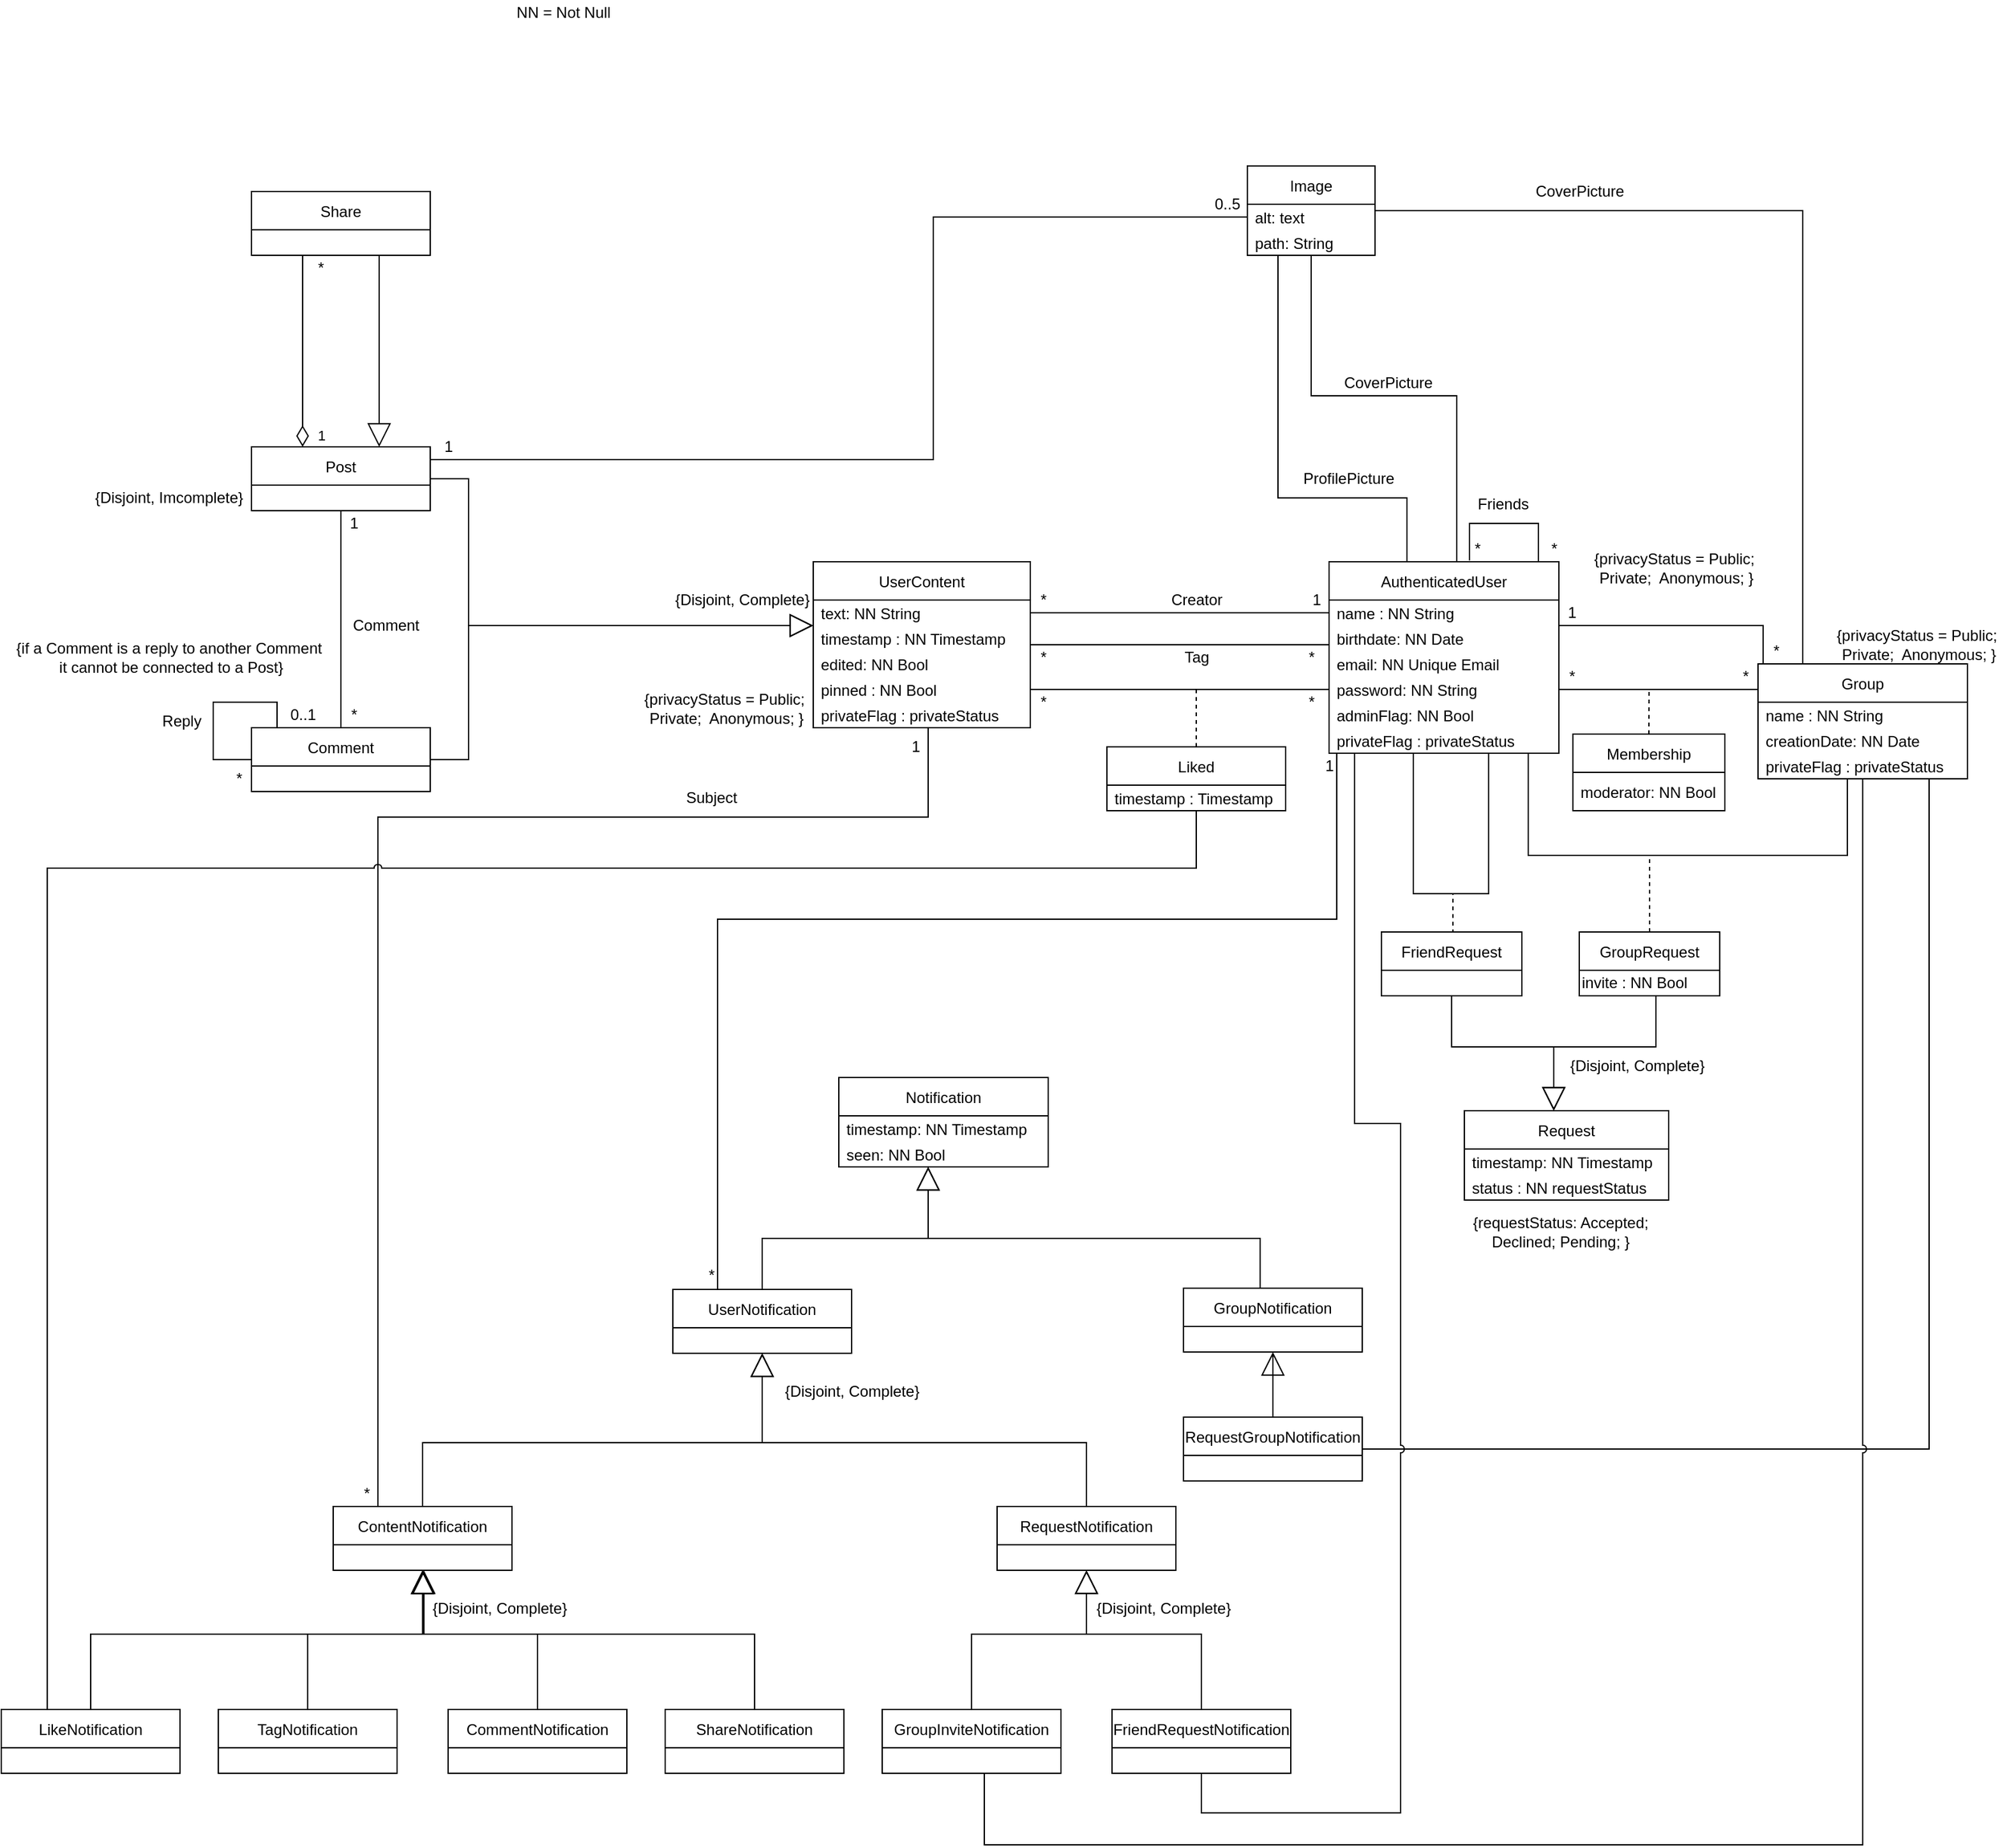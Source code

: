 <mxfile version="15.4.0" type="device"><diagram id="52DemTesivEuRKulRqsX" name="Page-1"><mxGraphModel dx="1024" dy="632" grid="1" gridSize="10" guides="1" tooltips="1" connect="1" arrows="1" fold="1" page="1" pageScale="1" pageWidth="827" pageHeight="1169" math="0" shadow="0"><root><mxCell id="0"/><mxCell id="1" parent="0"/><mxCell id="RK2hbBAm6j519yGpeDS9-1" style="edgeStyle=orthogonalEdgeStyle;rounded=0;orthogonalLoop=1;jettySize=auto;html=1;exitX=0.529;exitY=0;exitDx=0;exitDy=0;fontSize=12;endArrow=none;endFill=0;exitPerimeter=0;" parent="1" source="RK2hbBAm6j519yGpeDS9-3" target="RK2hbBAm6j519yGpeDS9-24" edge="1"><mxGeometry relative="1" as="geometry"><Array as="points"><mxPoint x="1220" y="330"/><mxPoint x="1106" y="330"/></Array><mxPoint x="1236" y="330" as="targetPoint"/></mxGeometry></mxCell><mxCell id="RK2hbBAm6j519yGpeDS9-2" style="edgeStyle=orthogonalEdgeStyle;rounded=0;orthogonalLoop=1;jettySize=auto;html=1;exitX=0.25;exitY=0;exitDx=0;exitDy=0;fontSize=12;endArrow=none;endFill=0;" parent="1" source="RK2hbBAm6j519yGpeDS9-3" target="RK2hbBAm6j519yGpeDS9-24" edge="1"><mxGeometry relative="1" as="geometry"><mxPoint x="1106" y="330" as="targetPoint"/><Array as="points"><mxPoint x="1181" y="410"/><mxPoint x="1080" y="410"/></Array></mxGeometry></mxCell><mxCell id="RK2hbBAm6j519yGpeDS9-3" value="AuthenticatedUser" style="swimlane;fontStyle=0;childLayout=stackLayout;horizontal=1;startSize=30;horizontalStack=0;resizeParent=1;resizeParentMax=0;resizeLast=0;collapsible=1;marginBottom=0;" parent="1" vertex="1"><mxGeometry x="1120" y="460" width="180" height="150" as="geometry"/></mxCell><mxCell id="RK2hbBAm6j519yGpeDS9-5" value="name : NN String " style="text;strokeColor=none;fillColor=none;align=left;verticalAlign=middle;spacingLeft=4;spacingRight=4;overflow=hidden;points=[[0,0.5],[1,0.5]];portConstraint=eastwest;rotatable=0;spacing=2;spacingTop=0;" parent="RK2hbBAm6j519yGpeDS9-3" vertex="1"><mxGeometry y="30" width="180" height="20" as="geometry"/></mxCell><mxCell id="RK2hbBAm6j519yGpeDS9-6" value="birthdate: NN Date" style="text;strokeColor=none;fillColor=none;align=left;verticalAlign=middle;spacingLeft=4;spacingRight=4;overflow=hidden;points=[[0,0.5],[1,0.5]];portConstraint=eastwest;rotatable=0;" parent="RK2hbBAm6j519yGpeDS9-3" vertex="1"><mxGeometry y="50" width="180" height="20" as="geometry"/></mxCell><mxCell id="RK2hbBAm6j519yGpeDS9-7" value="email: NN Unique Email" style="text;strokeColor=none;fillColor=none;align=left;verticalAlign=middle;spacingLeft=4;spacingRight=4;overflow=hidden;points=[[0,0.5],[1,0.5]];portConstraint=eastwest;rotatable=0;" parent="RK2hbBAm6j519yGpeDS9-3" vertex="1"><mxGeometry y="70" width="180" height="20" as="geometry"/></mxCell><mxCell id="RK2hbBAm6j519yGpeDS9-8" value="password: NN String" style="text;strokeColor=none;fillColor=none;align=left;verticalAlign=middle;spacingLeft=4;spacingRight=4;overflow=hidden;points=[[0,0.5],[1,0.5]];portConstraint=eastwest;rotatable=0;" parent="RK2hbBAm6j519yGpeDS9-3" vertex="1"><mxGeometry y="90" width="180" height="20" as="geometry"/></mxCell><mxCell id="RK2hbBAm6j519yGpeDS9-10" style="edgeStyle=orthogonalEdgeStyle;rounded=0;orthogonalLoop=1;jettySize=auto;html=1;fontSize=12;endArrow=none;endFill=0;" parent="RK2hbBAm6j519yGpeDS9-3" source="RK2hbBAm6j519yGpeDS9-3" edge="1"><mxGeometry relative="1" as="geometry"><mxPoint x="110" y="-1" as="targetPoint"/><mxPoint x="140" y="60" as="sourcePoint"/><Array as="points"><mxPoint x="164" y="-30"/><mxPoint x="110" y="-30"/></Array></mxGeometry></mxCell><mxCell id="RK2hbBAm6j519yGpeDS9-9" value="adminFlag: NN Bool" style="text;strokeColor=none;fillColor=none;align=left;verticalAlign=middle;spacingLeft=4;spacingRight=4;overflow=hidden;points=[[0,0.5],[1,0.5]];portConstraint=eastwest;rotatable=0;" parent="RK2hbBAm6j519yGpeDS9-3" vertex="1"><mxGeometry y="110" width="180" height="20" as="geometry"/></mxCell><mxCell id="mXfgqJa0hixgkpb0nWz9-125" value="privateFlag : privateStatus" style="text;strokeColor=none;fillColor=none;align=left;verticalAlign=middle;spacingLeft=4;spacingRight=4;overflow=hidden;points=[[0,0.5],[1,0.5]];portConstraint=eastwest;rotatable=0;spacing=2;spacingTop=0;" parent="RK2hbBAm6j519yGpeDS9-3" vertex="1"><mxGeometry y="130" width="180" height="20" as="geometry"/></mxCell><mxCell id="RK2hbBAm6j519yGpeDS9-12" style="edgeStyle=orthogonalEdgeStyle;rounded=0;orthogonalLoop=1;jettySize=auto;html=1;exitX=0;exitY=0.25;exitDx=0;exitDy=0;fontSize=12;endArrow=none;endFill=0;" parent="1" source="RK2hbBAm6j519yGpeDS9-14" target="RK2hbBAm6j519yGpeDS9-3" edge="1"><mxGeometry relative="1" as="geometry"><Array as="points"><mxPoint x="1456" y="560"/></Array></mxGeometry></mxCell><mxCell id="RK2hbBAm6j519yGpeDS9-13" style="edgeStyle=orthogonalEdgeStyle;rounded=0;orthogonalLoop=1;jettySize=auto;html=1;exitX=0.25;exitY=0;exitDx=0;exitDy=0;fontSize=12;endArrow=none;endFill=0;" parent="1" source="RK2hbBAm6j519yGpeDS9-14" target="RK2hbBAm6j519yGpeDS9-24" edge="1"><mxGeometry relative="1" as="geometry"><Array as="points"><mxPoint x="1491" y="185"/></Array><mxPoint x="1266" y="330" as="targetPoint"/></mxGeometry></mxCell><mxCell id="RK2hbBAm6j519yGpeDS9-14" value="Group" style="swimlane;fontStyle=0;childLayout=stackLayout;horizontal=1;startSize=30;horizontalStack=0;resizeParent=1;resizeParentMax=0;resizeLast=0;collapsible=1;marginBottom=0;" parent="1" vertex="1"><mxGeometry x="1456" y="540" width="164" height="90" as="geometry"/></mxCell><mxCell id="RK2hbBAm6j519yGpeDS9-16" value="name : NN String" style="text;strokeColor=none;fillColor=none;align=left;verticalAlign=middle;spacingLeft=4;spacingRight=4;overflow=hidden;points=[[0,0.5],[1,0.5]];portConstraint=eastwest;rotatable=0;spacing=2;spacingTop=0;" parent="RK2hbBAm6j519yGpeDS9-14" vertex="1"><mxGeometry y="30" width="164" height="20" as="geometry"/></mxCell><mxCell id="RK2hbBAm6j519yGpeDS9-17" value="creationDate: NN Date" style="text;strokeColor=none;fillColor=none;align=left;verticalAlign=middle;spacingLeft=4;spacingRight=4;overflow=hidden;points=[[0,0.5],[1,0.5]];portConstraint=eastwest;rotatable=0;spacing=2;spacingTop=0;" parent="RK2hbBAm6j519yGpeDS9-14" vertex="1"><mxGeometry y="50" width="164" height="20" as="geometry"/></mxCell><mxCell id="RK2hbBAm6j519yGpeDS9-18" value="privateFlag : privateStatus" style="text;strokeColor=none;fillColor=none;align=left;verticalAlign=middle;spacingLeft=4;spacingRight=4;overflow=hidden;points=[[0,0.5],[1,0.5]];portConstraint=eastwest;rotatable=0;spacing=2;spacingTop=0;" parent="RK2hbBAm6j519yGpeDS9-14" vertex="1"><mxGeometry y="70" width="164" height="20" as="geometry"/></mxCell><mxCell id="RK2hbBAm6j519yGpeDS9-19" value="*" style="text;html=1;align=center;verticalAlign=middle;resizable=0;points=[];autosize=1;strokeColor=none;fillColor=none;fontSize=12;" parent="1" vertex="1"><mxGeometry x="1286" y="440" width="20" height="20" as="geometry"/></mxCell><mxCell id="RK2hbBAm6j519yGpeDS9-20" value="*" style="text;html=1;align=center;verticalAlign=middle;resizable=0;points=[];autosize=1;strokeColor=none;fillColor=none;fontSize=12;" parent="1" vertex="1"><mxGeometry x="1226" y="440.04" width="20" height="20" as="geometry"/></mxCell><mxCell id="RK2hbBAm6j519yGpeDS9-21" value="Friends" style="text;html=1;align=center;verticalAlign=middle;resizable=0;points=[];autosize=1;strokeColor=none;fillColor=none;fontSize=12;" parent="1" vertex="1"><mxGeometry x="1226" y="405.04" width="60" height="20" as="geometry"/></mxCell><mxCell id="RK2hbBAm6j519yGpeDS9-22" value="*" style="text;html=1;align=center;verticalAlign=middle;resizable=0;points=[];autosize=1;strokeColor=none;fillColor=none;fontSize=12;" parent="1" vertex="1"><mxGeometry x="1436" y="540" width="20" height="20" as="geometry"/></mxCell><mxCell id="RK2hbBAm6j519yGpeDS9-23" value="*" style="text;html=1;align=center;verticalAlign=middle;resizable=0;points=[];autosize=1;strokeColor=none;fillColor=none;fontSize=12;" parent="1" vertex="1"><mxGeometry x="1300" y="540" width="20" height="20" as="geometry"/></mxCell><mxCell id="RK2hbBAm6j519yGpeDS9-24" value="Image" style="swimlane;fontStyle=0;childLayout=stackLayout;horizontal=1;startSize=30;horizontalStack=0;resizeParent=1;resizeParentMax=0;resizeLast=0;collapsible=1;marginBottom=0;fontSize=12;verticalAlign=middle;" parent="1" vertex="1"><mxGeometry x="1056" y="150" width="100" height="70" as="geometry"/></mxCell><mxCell id="gK59rdjYwt0PdN9q1AdV-7" value="alt: text" style="text;strokeColor=none;fillColor=none;align=left;verticalAlign=middle;spacingLeft=4;spacingRight=4;overflow=hidden;points=[[0,0.5],[1,0.5]];portConstraint=eastwest;rotatable=0;spacing=2;spacingTop=0;fontStyle=0" parent="RK2hbBAm6j519yGpeDS9-24" vertex="1"><mxGeometry y="30" width="100" height="20" as="geometry"/></mxCell><mxCell id="RK2hbBAm6j519yGpeDS9-26" value="path: String" style="text;strokeColor=none;fillColor=none;align=left;verticalAlign=middle;spacingLeft=4;spacingRight=4;overflow=hidden;points=[[0,0.5],[1,0.5]];portConstraint=eastwest;rotatable=0;spacing=2;spacingTop=0;fontStyle=0" parent="RK2hbBAm6j519yGpeDS9-24" vertex="1"><mxGeometry y="50" width="100" height="20" as="geometry"/></mxCell><mxCell id="RK2hbBAm6j519yGpeDS9-34" value="Post" style="swimlane;fontStyle=0;childLayout=stackLayout;horizontal=1;startSize=30;horizontalStack=0;resizeParent=1;resizeParentMax=0;resizeLast=0;collapsible=1;marginBottom=0;fontSize=12;verticalAlign=middle;" parent="1" vertex="1"><mxGeometry x="276" y="370.04" width="140" height="50" as="geometry"/></mxCell><mxCell id="RK2hbBAm6j519yGpeDS9-35" value="UserContent" style="swimlane;fontStyle=0;childLayout=stackLayout;horizontal=1;startSize=30;horizontalStack=0;resizeParent=1;resizeParentMax=0;resizeLast=0;collapsible=1;marginBottom=0;fontSize=12;verticalAlign=middle;resizable=0;direction=east;" parent="1" vertex="1"><mxGeometry x="716" y="460.04" width="170" height="130" as="geometry"/></mxCell><mxCell id="RK2hbBAm6j519yGpeDS9-37" value="text: NN String" style="text;strokeColor=none;fillColor=none;align=left;verticalAlign=middle;spacingLeft=4;spacingRight=4;overflow=hidden;points=[[0,0.5],[1,0.5]];portConstraint=eastwest;rotatable=0;spacing=2;spacingTop=0;" parent="RK2hbBAm6j519yGpeDS9-35" vertex="1"><mxGeometry y="30" width="170" height="20" as="geometry"/></mxCell><mxCell id="RK2hbBAm6j519yGpeDS9-38" value="timestamp : NN Timestamp" style="text;strokeColor=none;fillColor=none;align=left;verticalAlign=middle;spacingLeft=4;spacingRight=4;overflow=hidden;points=[[0,0.5],[1,0.5]];portConstraint=eastwest;rotatable=0;spacing=2;spacingTop=0;" parent="RK2hbBAm6j519yGpeDS9-35" vertex="1"><mxGeometry y="50" width="170" height="20" as="geometry"/></mxCell><mxCell id="RK2hbBAm6j519yGpeDS9-39" value="edited: NN Bool" style="text;strokeColor=none;fillColor=none;align=left;verticalAlign=middle;spacingLeft=4;spacingRight=4;overflow=hidden;points=[[0,0.5],[1,0.5]];portConstraint=eastwest;rotatable=0;spacing=2;spacingTop=0;" parent="RK2hbBAm6j519yGpeDS9-35" vertex="1"><mxGeometry y="70" width="170" height="20" as="geometry"/></mxCell><mxCell id="RK2hbBAm6j519yGpeDS9-40" value="pinned : NN Bool" style="text;strokeColor=none;fillColor=none;align=left;verticalAlign=middle;spacingLeft=4;spacingRight=4;overflow=hidden;points=[[0,0.5],[1,0.5]];portConstraint=eastwest;rotatable=0;spacing=2;spacingTop=0;" parent="RK2hbBAm6j519yGpeDS9-35" vertex="1"><mxGeometry y="90" width="170" height="20" as="geometry"/></mxCell><mxCell id="mXfgqJa0hixgkpb0nWz9-126" value="privateFlag : privateStatus" style="text;strokeColor=none;fillColor=none;align=left;verticalAlign=middle;spacingLeft=4;spacingRight=4;overflow=hidden;points=[[0,0.5],[1,0.5]];portConstraint=eastwest;rotatable=0;spacing=2;spacingTop=0;" parent="RK2hbBAm6j519yGpeDS9-35" vertex="1"><mxGeometry y="110" width="170" height="20" as="geometry"/></mxCell><mxCell id="RK2hbBAm6j519yGpeDS9-41" style="edgeStyle=orthogonalEdgeStyle;rounded=0;orthogonalLoop=1;jettySize=auto;html=1;exitX=0.5;exitY=0;exitDx=0;exitDy=0;fontSize=12;endArrow=none;endFill=0;" parent="1" source="RK2hbBAm6j519yGpeDS9-43" target="RK2hbBAm6j519yGpeDS9-34" edge="1"><mxGeometry relative="1" as="geometry"/></mxCell><mxCell id="RK2hbBAm6j519yGpeDS9-42" style="edgeStyle=orthogonalEdgeStyle;rounded=0;orthogonalLoop=1;jettySize=auto;html=1;exitX=0.25;exitY=0;exitDx=0;exitDy=0;fontSize=12;endArrow=none;endFill=0;entryX=0;entryY=0.5;entryDx=0;entryDy=0;" parent="1" source="RK2hbBAm6j519yGpeDS9-43" target="RK2hbBAm6j519yGpeDS9-43" edge="1"><mxGeometry relative="1" as="geometry"><mxPoint x="246" y="570.04" as="targetPoint"/><Array as="points"><mxPoint x="296" y="590.04"/><mxPoint x="296" y="570.04"/><mxPoint x="246" y="570.04"/><mxPoint x="246" y="615.04"/></Array></mxGeometry></mxCell><mxCell id="RK2hbBAm6j519yGpeDS9-43" value="Comment" style="swimlane;fontStyle=0;childLayout=stackLayout;horizontal=1;startSize=30;horizontalStack=0;resizeParent=1;resizeParentMax=0;resizeLast=0;collapsible=1;marginBottom=0;fontSize=12;verticalAlign=middle;" parent="1" vertex="1"><mxGeometry x="276" y="590.04" width="140" height="50" as="geometry"/></mxCell><mxCell id="RK2hbBAm6j519yGpeDS9-44" value="" style="endArrow=block;endSize=16;endFill=0;html=1;rounded=0;fontSize=12;edgeStyle=orthogonalEdgeStyle;" parent="1" source="RK2hbBAm6j519yGpeDS9-34" target="RK2hbBAm6j519yGpeDS9-35" edge="1"><mxGeometry width="160" relative="1" as="geometry"><mxPoint x="996" y="505.1" as="sourcePoint"/><mxPoint x="736" y="435.1" as="targetPoint"/><Array as="points"><mxPoint x="446" y="395"/><mxPoint x="446" y="510"/></Array></mxGeometry></mxCell><mxCell id="RK2hbBAm6j519yGpeDS9-45" value="{Disjoint, Complete}" style="text;html=1;align=center;verticalAlign=middle;resizable=0;points=[];autosize=1;strokeColor=none;fillColor=none;fontSize=12;" parent="1" vertex="1"><mxGeometry x="600" y="480" width="120" height="20" as="geometry"/></mxCell><mxCell id="RK2hbBAm6j519yGpeDS9-46" style="edgeStyle=orthogonalEdgeStyle;rounded=0;orthogonalLoop=1;jettySize=auto;html=1;fontSize=12;endArrow=none;endFill=0;" parent="1" source="RK2hbBAm6j519yGpeDS9-34" target="RK2hbBAm6j519yGpeDS9-24" edge="1"><mxGeometry relative="1" as="geometry"><Array as="points"><mxPoint x="810" y="380"/><mxPoint x="810" y="190"/></Array><mxPoint x="916" y="305" as="targetPoint"/></mxGeometry></mxCell><mxCell id="RK2hbBAm6j519yGpeDS9-47" value="1" style="text;html=1;align=center;verticalAlign=middle;resizable=0;points=[];autosize=1;strokeColor=none;fillColor=none;fontSize=12;" parent="1" vertex="1"><mxGeometry x="420" y="360" width="20" height="20" as="geometry"/></mxCell><mxCell id="RK2hbBAm6j519yGpeDS9-49" style="edgeStyle=orthogonalEdgeStyle;rounded=0;orthogonalLoop=1;jettySize=auto;html=1;entryX=0;entryY=0.5;entryDx=0;entryDy=0;fontSize=12;endArrow=none;endFill=0;" parent="1" source="RK2hbBAm6j519yGpeDS9-35" target="RK2hbBAm6j519yGpeDS9-5" edge="1"><mxGeometry relative="1" as="geometry"><Array as="points"><mxPoint x="950" y="500"/><mxPoint x="950" y="500"/></Array><mxPoint x="876" y="500" as="sourcePoint"/></mxGeometry></mxCell><mxCell id="RK2hbBAm6j519yGpeDS9-50" value="Creator" style="text;html=1;align=center;verticalAlign=middle;resizable=0;points=[];autosize=1;strokeColor=none;fillColor=none;fontSize=12;" parent="1" vertex="1"><mxGeometry x="986" y="480" width="60" height="20" as="geometry"/></mxCell><mxCell id="RK2hbBAm6j519yGpeDS9-51" value="*" style="text;html=1;align=center;verticalAlign=middle;resizable=0;points=[];autosize=1;strokeColor=none;fillColor=none;fontSize=12;" parent="1" vertex="1"><mxGeometry x="886" y="480" width="20" height="20" as="geometry"/></mxCell><mxCell id="RK2hbBAm6j519yGpeDS9-52" value="1" style="text;html=1;align=center;verticalAlign=middle;resizable=0;points=[];autosize=1;strokeColor=none;fillColor=none;fontSize=12;" parent="1" vertex="1"><mxGeometry x="1100" y="480" width="20" height="20" as="geometry"/></mxCell><mxCell id="RK2hbBAm6j519yGpeDS9-53" style="edgeStyle=orthogonalEdgeStyle;rounded=0;orthogonalLoop=1;jettySize=auto;html=1;fontSize=12;endArrow=none;endFill=0;" parent="1" source="RK2hbBAm6j519yGpeDS9-35" target="RK2hbBAm6j519yGpeDS9-3" edge="1"><mxGeometry relative="1" as="geometry"><Array as="points"><mxPoint x="1076" y="525"/><mxPoint x="1076" y="525"/></Array></mxGeometry></mxCell><mxCell id="RK2hbBAm6j519yGpeDS9-54" value="Tag" style="text;html=1;align=center;verticalAlign=middle;resizable=0;points=[];autosize=1;strokeColor=none;fillColor=none;fontSize=12;" parent="1" vertex="1"><mxGeometry x="1001" y="525" width="30" height="20" as="geometry"/></mxCell><mxCell id="RK2hbBAm6j519yGpeDS9-55" value="*" style="text;html=1;align=center;verticalAlign=middle;resizable=0;points=[];autosize=1;strokeColor=none;fillColor=none;fontSize=12;" parent="1" vertex="1"><mxGeometry x="1096" y="525" width="20" height="20" as="geometry"/></mxCell><mxCell id="RK2hbBAm6j519yGpeDS9-56" value="*" style="text;html=1;align=center;verticalAlign=middle;resizable=0;points=[];autosize=1;strokeColor=none;fillColor=none;fontSize=12;" parent="1" vertex="1"><mxGeometry x="886" y="525" width="20" height="20" as="geometry"/></mxCell><mxCell id="RK2hbBAm6j519yGpeDS9-57" style="edgeStyle=orthogonalEdgeStyle;rounded=0;orthogonalLoop=1;jettySize=auto;html=1;exitX=0.5;exitY=0;exitDx=0;exitDy=0;fontSize=12;endArrow=none;endFill=0;dashed=1;" parent="1" source="RK2hbBAm6j519yGpeDS9-58" edge="1"><mxGeometry relative="1" as="geometry"><mxPoint x="1016" y="560" as="targetPoint"/></mxGeometry></mxCell><mxCell id="RK2hbBAm6j519yGpeDS9-58" value="Liked" style="swimlane;fontStyle=0;childLayout=stackLayout;horizontal=1;startSize=30;horizontalStack=0;resizeParent=1;resizeParentMax=0;resizeLast=0;collapsible=1;marginBottom=0;fontSize=12;verticalAlign=middle;" parent="1" vertex="1"><mxGeometry x="946" y="605" width="140" height="50" as="geometry"/></mxCell><mxCell id="RK2hbBAm6j519yGpeDS9-59" value="timestamp : Timestamp" style="text;strokeColor=none;fillColor=none;align=left;verticalAlign=middle;spacingLeft=4;spacingRight=4;overflow=hidden;points=[[0,0.5],[1,0.5]];portConstraint=eastwest;rotatable=0;spacing=2;spacingTop=0;" parent="RK2hbBAm6j519yGpeDS9-58" vertex="1"><mxGeometry y="30" width="140" height="20" as="geometry"/></mxCell><mxCell id="RK2hbBAm6j519yGpeDS9-60" value="" style="endArrow=block;endSize=16;endFill=0;html=1;rounded=0;fontSize=12;edgeStyle=orthogonalEdgeStyle;" parent="1" source="RK2hbBAm6j519yGpeDS9-43" target="RK2hbBAm6j519yGpeDS9-35" edge="1"><mxGeometry width="160" relative="1" as="geometry"><mxPoint x="566" y="335.1" as="sourcePoint"/><mxPoint x="590" y="510" as="targetPoint"/><Array as="points"><mxPoint x="446" y="615"/><mxPoint x="446" y="510"/></Array></mxGeometry></mxCell><mxCell id="RK2hbBAm6j519yGpeDS9-61" value="*" style="text;html=1;align=center;verticalAlign=middle;resizable=0;points=[];autosize=1;strokeColor=none;fillColor=none;fontSize=12;" parent="1" vertex="1"><mxGeometry x="346" y="570.04" width="20" height="20" as="geometry"/></mxCell><mxCell id="RK2hbBAm6j519yGpeDS9-62" value="1" style="text;html=1;align=center;verticalAlign=middle;resizable=0;points=[];autosize=1;strokeColor=none;fillColor=none;fontSize=12;" parent="1" vertex="1"><mxGeometry x="346" y="420.04" width="20" height="20" as="geometry"/></mxCell><mxCell id="RK2hbBAm6j519yGpeDS9-63" style="edgeStyle=orthogonalEdgeStyle;rounded=0;orthogonalLoop=1;jettySize=auto;html=1;fontSize=12;endArrow=none;endFill=0;" parent="1" source="RK2hbBAm6j519yGpeDS9-35" target="RK2hbBAm6j519yGpeDS9-3" edge="1"><mxGeometry relative="1" as="geometry"><mxPoint x="876" y="580" as="sourcePoint"/><Array as="points"><mxPoint x="1080" y="560"/><mxPoint x="1080" y="560"/></Array></mxGeometry></mxCell><mxCell id="RK2hbBAm6j519yGpeDS9-64" value="*" style="text;html=1;align=center;verticalAlign=middle;resizable=0;points=[];autosize=1;strokeColor=none;fillColor=none;fontSize=12;" parent="1" vertex="1"><mxGeometry x="1096" y="560" width="20" height="20" as="geometry"/></mxCell><mxCell id="RK2hbBAm6j519yGpeDS9-65" value="*" style="text;html=1;align=center;verticalAlign=middle;resizable=0;points=[];autosize=1;strokeColor=none;fillColor=none;fontSize=12;" parent="1" vertex="1"><mxGeometry x="886" y="560" width="20" height="20" as="geometry"/></mxCell><mxCell id="RK2hbBAm6j519yGpeDS9-66" value="Share" style="swimlane;fontStyle=0;childLayout=stackLayout;horizontal=1;startSize=30;horizontalStack=0;resizeParent=1;resizeParentMax=0;resizeLast=0;collapsible=1;marginBottom=0;fontSize=12;verticalAlign=middle;" parent="1" vertex="1"><mxGeometry x="276" y="170.0" width="140" height="50" as="geometry"/></mxCell><mxCell id="RK2hbBAm6j519yGpeDS9-67" value="*" style="text;html=1;align=center;verticalAlign=middle;resizable=0;points=[];autosize=1;strokeColor=none;fillColor=none;fontSize=12;" parent="1" vertex="1"><mxGeometry x="320" y="220.0" width="20" height="20" as="geometry"/></mxCell><mxCell id="RK2hbBAm6j519yGpeDS9-68" value="*" style="text;html=1;align=center;verticalAlign=middle;resizable=0;points=[];autosize=1;strokeColor=none;fillColor=none;fontSize=12;" parent="1" vertex="1"><mxGeometry x="256" y="620.04" width="20" height="20" as="geometry"/></mxCell><mxCell id="RK2hbBAm6j519yGpeDS9-69" value="0..1" style="text;html=1;align=center;verticalAlign=middle;resizable=0;points=[];autosize=1;strokeColor=none;fillColor=none;fontSize=12;" parent="1" vertex="1"><mxGeometry x="296" y="570.04" width="40" height="20" as="geometry"/></mxCell><mxCell id="RK2hbBAm6j519yGpeDS9-70" value="{Disjoint, Imcomplete}" style="text;html=1;align=center;verticalAlign=middle;resizable=0;points=[];autosize=1;strokeColor=none;fillColor=none;fontSize=12;" parent="1" vertex="1"><mxGeometry x="146" y="400.04" width="130" height="20" as="geometry"/></mxCell><mxCell id="RK2hbBAm6j519yGpeDS9-71" style="edgeStyle=orthogonalEdgeStyle;rounded=0;orthogonalLoop=1;jettySize=auto;html=1;exitX=0.5;exitY=0;exitDx=0;exitDy=0;fontSize=12;endArrow=none;endFill=0;dashed=1;" parent="1" source="RK2hbBAm6j519yGpeDS9-72" edge="1"><mxGeometry relative="1" as="geometry"><mxPoint x="1217" y="720" as="targetPoint"/><Array as="points"><mxPoint x="1217" y="750"/></Array></mxGeometry></mxCell><mxCell id="RK2hbBAm6j519yGpeDS9-72" value="FriendRequest" style="swimlane;fontStyle=0;childLayout=stackLayout;horizontal=1;startSize=30;horizontalStack=0;resizeParent=1;resizeParentMax=0;resizeLast=0;collapsible=1;marginBottom=0;fontSize=12;verticalAlign=middle;" parent="1" vertex="1"><mxGeometry x="1161" y="750" width="110" height="50" as="geometry"/></mxCell><mxCell id="RK2hbBAm6j519yGpeDS9-73" style="edgeStyle=orthogonalEdgeStyle;rounded=0;orthogonalLoop=1;jettySize=auto;html=1;fontSize=12;endArrow=none;endFill=0;startArrow=none;jumpStyle=arc;" parent="1" source="RK2hbBAm6j519yGpeDS9-14" target="RK2hbBAm6j519yGpeDS9-3" edge="1"><mxGeometry relative="1" as="geometry"><Array as="points"><mxPoint x="1526" y="690"/><mxPoint x="1276" y="690"/></Array><mxPoint x="1356" y="695" as="sourcePoint"/></mxGeometry></mxCell><mxCell id="RK2hbBAm6j519yGpeDS9-74" value="GroupRequest" style="swimlane;fontStyle=0;childLayout=stackLayout;horizontal=1;startSize=30;horizontalStack=0;resizeParent=1;resizeParentMax=0;resizeLast=0;collapsible=1;marginBottom=0;fontSize=12;verticalAlign=middle;" parent="1" vertex="1"><mxGeometry x="1316" y="750" width="110" height="50" as="geometry"/></mxCell><mxCell id="RK2hbBAm6j519yGpeDS9-75" value="invite : NN Bool" style="text;html=1;align=left;verticalAlign=middle;resizable=0;points=[];autosize=1;strokeColor=none;fillColor=none;" parent="RK2hbBAm6j519yGpeDS9-74" vertex="1"><mxGeometry y="30" width="110" height="20" as="geometry"/></mxCell><mxCell id="RK2hbBAm6j519yGpeDS9-76" style="edgeStyle=orthogonalEdgeStyle;rounded=0;orthogonalLoop=1;jettySize=auto;html=1;exitX=0.5;exitY=0;exitDx=0;exitDy=0;fontSize=12;endArrow=none;endFill=0;dashed=1;" parent="1" source="RK2hbBAm6j519yGpeDS9-77" edge="1"><mxGeometry relative="1" as="geometry"><mxPoint x="1370.667" y="560" as="targetPoint"/></mxGeometry></mxCell><mxCell id="RK2hbBAm6j519yGpeDS9-77" value="Membership" style="swimlane;fontStyle=0;childLayout=stackLayout;horizontal=1;startSize=30;horizontalStack=0;resizeParent=1;resizeParentMax=0;resizeLast=0;collapsible=1;marginBottom=0;fontSize=12;verticalAlign=middle;" parent="1" vertex="1"><mxGeometry x="1311" y="595" width="119" height="60" as="geometry"/></mxCell><mxCell id="RK2hbBAm6j519yGpeDS9-78" value="moderator: NN Bool" style="text;strokeColor=none;fillColor=none;align=left;verticalAlign=middle;spacingLeft=4;spacingRight=4;overflow=hidden;points=[[0,0.5],[1,0.5]];portConstraint=eastwest;rotatable=0;fontSize=12;" parent="RK2hbBAm6j519yGpeDS9-77" vertex="1"><mxGeometry y="30" width="119" height="30" as="geometry"/></mxCell><mxCell id="RK2hbBAm6j519yGpeDS9-79" value="Notification" style="swimlane;fontStyle=0;childLayout=stackLayout;horizontal=1;startSize=30;horizontalStack=0;resizeParent=1;resizeParentMax=0;resizeLast=0;collapsible=1;marginBottom=0;fontSize=12;verticalAlign=middle;" parent="1" vertex="1"><mxGeometry x="736" y="864" width="164" height="70" as="geometry"/></mxCell><mxCell id="RK2hbBAm6j519yGpeDS9-80" value="timestamp: NN Timestamp" style="text;strokeColor=none;fillColor=none;align=left;verticalAlign=middle;spacingLeft=4;spacingRight=4;overflow=hidden;points=[[0,0.5],[1,0.5]];portConstraint=eastwest;rotatable=0;spacing=2;spacingTop=0;" parent="RK2hbBAm6j519yGpeDS9-79" vertex="1"><mxGeometry y="30" width="164" height="20" as="geometry"/></mxCell><mxCell id="RK2hbBAm6j519yGpeDS9-81" value="seen: NN Bool" style="text;strokeColor=none;fillColor=none;align=left;verticalAlign=middle;spacingLeft=4;spacingRight=4;overflow=hidden;points=[[0,0.5],[1,0.5]];portConstraint=eastwest;rotatable=0;spacing=2;spacingTop=0;" parent="RK2hbBAm6j519yGpeDS9-79" vertex="1"><mxGeometry y="50" width="164" height="20" as="geometry"/></mxCell><mxCell id="RK2hbBAm6j519yGpeDS9-82" style="edgeStyle=orthogonalEdgeStyle;rounded=0;jumpStyle=none;orthogonalLoop=1;jettySize=auto;html=1;exitX=0.25;exitY=0;exitDx=0;exitDy=0;endArrow=none;endFill=0;" parent="1" source="RK2hbBAm6j519yGpeDS9-83" target="RK2hbBAm6j519yGpeDS9-35" edge="1"><mxGeometry relative="1" as="geometry"><Array as="points"><mxPoint x="375" y="660"/><mxPoint x="806" y="660"/></Array></mxGeometry></mxCell><mxCell id="RK2hbBAm6j519yGpeDS9-83" value="ContentNotification" style="swimlane;fontStyle=0;childLayout=stackLayout;horizontal=1;startSize=30;horizontalStack=0;resizeParent=1;resizeParentMax=0;resizeLast=0;collapsible=1;marginBottom=0;fontSize=12;verticalAlign=middle;" parent="1" vertex="1"><mxGeometry x="340" y="1200" width="140" height="50" as="geometry"/></mxCell><mxCell id="RK2hbBAm6j519yGpeDS9-84" value="RequestNotification" style="swimlane;fontStyle=0;childLayout=stackLayout;horizontal=1;startSize=30;horizontalStack=0;resizeParent=1;resizeParentMax=0;resizeLast=0;collapsible=1;marginBottom=0;fontSize=12;verticalAlign=middle;" parent="1" vertex="1"><mxGeometry x="860" y="1200" width="140" height="50" as="geometry"/></mxCell><mxCell id="RK2hbBAm6j519yGpeDS9-85" value="FriendRequestNotification" style="swimlane;fontStyle=0;childLayout=stackLayout;horizontal=1;startSize=30;horizontalStack=0;resizeParent=1;resizeParentMax=0;resizeLast=0;collapsible=1;marginBottom=0;fontSize=12;verticalAlign=middle;" parent="1" vertex="1"><mxGeometry x="950" y="1359" width="140" height="50" as="geometry"/></mxCell><mxCell id="RK2hbBAm6j519yGpeDS9-86" style="edgeStyle=orthogonalEdgeStyle;rounded=0;jumpStyle=arc;orthogonalLoop=1;jettySize=auto;html=1;endArrow=none;endFill=0;" parent="1" source="RK2hbBAm6j519yGpeDS9-126" target="RK2hbBAm6j519yGpeDS9-18" edge="1"><mxGeometry relative="1" as="geometry"><Array as="points"><mxPoint x="1590" y="1155"/></Array></mxGeometry></mxCell><mxCell id="RK2hbBAm6j519yGpeDS9-87" value="GroupInviteNotification" style="swimlane;fontStyle=0;childLayout=stackLayout;horizontal=1;startSize=30;horizontalStack=0;resizeParent=1;resizeParentMax=0;resizeLast=0;collapsible=1;marginBottom=0;fontSize=12;verticalAlign=middle;" parent="1" vertex="1"><mxGeometry x="770" y="1359" width="140" height="50" as="geometry"/></mxCell><mxCell id="RK2hbBAm6j519yGpeDS9-88" value="Request" style="swimlane;fontStyle=0;childLayout=stackLayout;horizontal=1;startSize=30;horizontalStack=0;resizeParent=1;resizeParentMax=0;resizeLast=0;collapsible=1;marginBottom=0;" parent="1" vertex="1"><mxGeometry x="1226" y="890" width="160" height="70" as="geometry"/></mxCell><mxCell id="RK2hbBAm6j519yGpeDS9-89" value="timestamp: NN Timestamp" style="text;strokeColor=none;fillColor=none;align=left;verticalAlign=middle;spacingLeft=4;spacingRight=4;overflow=hidden;points=[[0,0.5],[1,0.5]];portConstraint=eastwest;rotatable=0;spacing=2;spacingTop=0;" parent="RK2hbBAm6j519yGpeDS9-88" vertex="1"><mxGeometry y="30" width="160" height="20" as="geometry"/></mxCell><mxCell id="RK2hbBAm6j519yGpeDS9-90" value="status : NN requestStatus" style="text;strokeColor=none;fillColor=none;align=left;verticalAlign=middle;spacingLeft=4;spacingRight=4;overflow=hidden;points=[[0,0.5],[1,0.5]];portConstraint=eastwest;rotatable=0;spacing=2;spacingTop=0;" parent="RK2hbBAm6j519yGpeDS9-88" vertex="1"><mxGeometry y="50" width="160" height="20" as="geometry"/></mxCell><mxCell id="RK2hbBAm6j519yGpeDS9-91" value="" style="endArrow=block;endSize=16;endFill=0;html=1;rounded=0;edgeStyle=orthogonalEdgeStyle;exitX=0.5;exitY=1;exitDx=0;exitDy=0;" parent="1" source="RK2hbBAm6j519yGpeDS9-72" target="RK2hbBAm6j519yGpeDS9-88" edge="1"><mxGeometry width="160" relative="1" as="geometry"><mxPoint x="1126" y="790" as="sourcePoint"/><mxPoint x="1286" y="790" as="targetPoint"/><Array as="points"><mxPoint x="1216" y="840"/><mxPoint x="1296" y="840"/></Array></mxGeometry></mxCell><mxCell id="RK2hbBAm6j519yGpeDS9-92" value="" style="endArrow=block;endSize=16;endFill=0;html=1;rounded=0;edgeStyle=orthogonalEdgeStyle;" parent="1" source="RK2hbBAm6j519yGpeDS9-74" edge="1"><mxGeometry width="160" relative="1" as="geometry"><mxPoint x="1226" y="810" as="sourcePoint"/><mxPoint x="1296" y="890" as="targetPoint"/><Array as="points"><mxPoint x="1376" y="840"/><mxPoint x="1296" y="840"/><mxPoint x="1296" y="890"/></Array></mxGeometry></mxCell><mxCell id="RK2hbBAm6j519yGpeDS9-93" value="" style="endArrow=block;endSize=16;endFill=0;html=1;rounded=0;edgeStyle=orthogonalEdgeStyle;exitX=0.5;exitY=0;exitDx=0;exitDy=0;" parent="1" source="RK2hbBAm6j519yGpeDS9-83" target="RK2hbBAm6j519yGpeDS9-119" edge="1"><mxGeometry width="160" relative="1" as="geometry"><mxPoint x="756" y="1200" as="sourcePoint"/><mxPoint x="646" y="1280" as="targetPoint"/><Array as="points"><mxPoint x="410" y="1150"/><mxPoint x="676" y="1150"/></Array></mxGeometry></mxCell><mxCell id="RK2hbBAm6j519yGpeDS9-94" value="" style="endArrow=block;endSize=16;endFill=0;html=1;rounded=0;edgeStyle=orthogonalEdgeStyle;exitX=0.5;exitY=0;exitDx=0;exitDy=0;" parent="1" source="RK2hbBAm6j519yGpeDS9-84" target="RK2hbBAm6j519yGpeDS9-119" edge="1"><mxGeometry width="160" relative="1" as="geometry"><mxPoint x="546" y="1230" as="sourcePoint"/><mxPoint x="636" y="1280" as="targetPoint"/><Array as="points"><mxPoint x="930" y="1150"/><mxPoint x="676" y="1150"/></Array></mxGeometry></mxCell><mxCell id="RK2hbBAm6j519yGpeDS9-95" value="" style="endArrow=block;endSize=16;endFill=0;html=1;rounded=0;edgeStyle=orthogonalEdgeStyle;" parent="1" source="RK2hbBAm6j519yGpeDS9-87" target="RK2hbBAm6j519yGpeDS9-84" edge="1"><mxGeometry width="160" relative="1" as="geometry"><mxPoint x="820" y="1310" as="sourcePoint"/><mxPoint x="640" y="1240" as="targetPoint"/><Array as="points"><mxPoint x="840" y="1300"/><mxPoint x="930" y="1300"/></Array></mxGeometry></mxCell><mxCell id="RK2hbBAm6j519yGpeDS9-96" value="" style="endArrow=block;endSize=16;endFill=0;html=1;rounded=0;edgeStyle=orthogonalEdgeStyle;" parent="1" source="RK2hbBAm6j519yGpeDS9-85" target="RK2hbBAm6j519yGpeDS9-84" edge="1"><mxGeometry width="160" relative="1" as="geometry"><mxPoint x="830" y="1330" as="sourcePoint"/><mxPoint x="910" y="1260" as="targetPoint"/><Array as="points"><mxPoint x="1020" y="1300"/><mxPoint x="930" y="1300"/></Array></mxGeometry></mxCell><mxCell id="RK2hbBAm6j519yGpeDS9-97" value="CommentNotification" style="swimlane;fontStyle=0;childLayout=stackLayout;horizontal=1;startSize=30;horizontalStack=0;resizeParent=1;resizeParentMax=0;resizeLast=0;collapsible=1;marginBottom=0;fontSize=12;verticalAlign=middle;" parent="1" vertex="1"><mxGeometry x="430" y="1359" width="140" height="50" as="geometry"/></mxCell><mxCell id="RK2hbBAm6j519yGpeDS9-98" value="" style="edgeStyle=orthogonalEdgeStyle;rounded=0;orthogonalLoop=1;jettySize=auto;html=1;endArrow=none;endFill=0;jumpStyle=arc;" parent="1" source="RK2hbBAm6j519yGpeDS9-99" target="RK2hbBAm6j519yGpeDS9-58" edge="1"><mxGeometry relative="1" as="geometry"><mxPoint x="176" y="830" as="targetPoint"/><Array as="points"><mxPoint x="116" y="700"/><mxPoint x="1016" y="700"/></Array></mxGeometry></mxCell><mxCell id="RK2hbBAm6j519yGpeDS9-99" value="LikeNotification" style="swimlane;fontStyle=0;childLayout=stackLayout;horizontal=1;startSize=30;horizontalStack=0;resizeParent=1;resizeParentMax=0;resizeLast=0;collapsible=1;marginBottom=0;fontSize=12;verticalAlign=middle;" parent="1" vertex="1"><mxGeometry x="80" y="1359" width="140" height="50" as="geometry"/></mxCell><mxCell id="RK2hbBAm6j519yGpeDS9-100" value="TagNotification" style="swimlane;fontStyle=0;childLayout=stackLayout;horizontal=1;startSize=30;horizontalStack=0;resizeParent=1;resizeParentMax=0;resizeLast=0;collapsible=1;marginBottom=0;fontSize=12;verticalAlign=middle;" parent="1" vertex="1"><mxGeometry x="250" y="1359" width="140" height="50" as="geometry"/></mxCell><mxCell id="RK2hbBAm6j519yGpeDS9-101" value="ShareNotification" style="swimlane;fontStyle=0;childLayout=stackLayout;horizontal=1;startSize=30;horizontalStack=0;resizeParent=1;resizeParentMax=0;resizeLast=0;collapsible=1;marginBottom=0;fontSize=12;verticalAlign=middle;" parent="1" vertex="1"><mxGeometry x="600" y="1359" width="140" height="50" as="geometry"/></mxCell><mxCell id="RK2hbBAm6j519yGpeDS9-102" value="" style="endArrow=block;endSize=16;endFill=0;html=1;rounded=0;edgeStyle=orthogonalEdgeStyle;exitX=0.5;exitY=0;exitDx=0;exitDy=0;" parent="1" source="RK2hbBAm6j519yGpeDS9-100" target="RK2hbBAm6j519yGpeDS9-83" edge="1"><mxGeometry width="160" relative="1" as="geometry"><mxPoint x="160" y="1320" as="sourcePoint"/><mxPoint x="410" y="1290" as="targetPoint"/><Array as="points"><mxPoint x="320" y="1300"/><mxPoint x="410" y="1300"/></Array></mxGeometry></mxCell><mxCell id="RK2hbBAm6j519yGpeDS9-103" value="" style="endArrow=block;endSize=16;endFill=0;html=1;rounded=0;edgeStyle=orthogonalEdgeStyle;" parent="1" source="RK2hbBAm6j519yGpeDS9-99" target="RK2hbBAm6j519yGpeDS9-83" edge="1"><mxGeometry width="160" relative="1" as="geometry"><mxPoint x="450" y="1370" as="sourcePoint"/><mxPoint x="410" y="1290" as="targetPoint"/><Array as="points"><mxPoint x="150" y="1300"/><mxPoint x="410" y="1300"/></Array></mxGeometry></mxCell><mxCell id="RK2hbBAm6j519yGpeDS9-104" value="" style="endArrow=block;endSize=16;endFill=0;html=1;rounded=0;edgeStyle=orthogonalEdgeStyle;exitX=0.5;exitY=0;exitDx=0;exitDy=0;" parent="1" source="RK2hbBAm6j519yGpeDS9-101" target="RK2hbBAm6j519yGpeDS9-83" edge="1"><mxGeometry width="160" relative="1" as="geometry"><mxPoint x="460" y="1380" as="sourcePoint"/><mxPoint x="410" y="1290" as="targetPoint"/><Array as="points"><mxPoint x="670" y="1300"/><mxPoint x="410" y="1300"/></Array></mxGeometry></mxCell><mxCell id="RK2hbBAm6j519yGpeDS9-105" value="" style="endArrow=block;endSize=16;endFill=0;html=1;rounded=0;edgeStyle=orthogonalEdgeStyle;" parent="1" source="RK2hbBAm6j519yGpeDS9-97" target="RK2hbBAm6j519yGpeDS9-83" edge="1"><mxGeometry width="160" relative="1" as="geometry"><mxPoint x="150" y="1359" as="sourcePoint"/><mxPoint x="410" y="1290" as="targetPoint"/><Array as="points"><mxPoint x="500" y="1300"/><mxPoint x="411" y="1300"/></Array></mxGeometry></mxCell><mxCell id="RK2hbBAm6j519yGpeDS9-106" value="{Disjoint, Complete}" style="text;html=1;align=center;verticalAlign=middle;resizable=0;points=[];autosize=1;strokeColor=none;fillColor=none;fontSize=12;" parent="1" vertex="1"><mxGeometry x="410" y="1270" width="120" height="20" as="geometry"/></mxCell><mxCell id="RK2hbBAm6j519yGpeDS9-107" value="{Disjoint, Complete}" style="text;html=1;align=center;verticalAlign=middle;resizable=0;points=[];autosize=1;strokeColor=none;fillColor=none;fontSize=12;" parent="1" vertex="1"><mxGeometry x="930" y="1270" width="120" height="20" as="geometry"/></mxCell><mxCell id="RK2hbBAm6j519yGpeDS9-108" style="edgeStyle=orthogonalEdgeStyle;rounded=0;orthogonalLoop=1;jettySize=auto;html=1;fontSize=12;endArrow=none;endFill=0;dashed=1;" parent="1" source="RK2hbBAm6j519yGpeDS9-74" edge="1"><mxGeometry relative="1" as="geometry"><Array as="points"><mxPoint x="1371" y="700"/></Array><mxPoint x="1371" y="690" as="targetPoint"/><mxPoint x="606" y="780" as="sourcePoint"/></mxGeometry></mxCell><mxCell id="RK2hbBAm6j519yGpeDS9-109" value="Comment" style="text;html=1;align=center;verticalAlign=middle;resizable=0;points=[];autosize=1;strokeColor=none;fillColor=none;" parent="1" vertex="1"><mxGeometry x="346" y="500.1" width="70" height="20" as="geometry"/></mxCell><mxCell id="RK2hbBAm6j519yGpeDS9-110" value="Reply" style="text;html=1;align=center;verticalAlign=middle;resizable=0;points=[];autosize=1;strokeColor=none;fillColor=none;" parent="1" vertex="1"><mxGeometry x="196" y="575.1" width="50" height="20" as="geometry"/></mxCell><mxCell id="RK2hbBAm6j519yGpeDS9-111" value="{if a Comment is a reply to another Comment&lt;br&gt;&amp;nbsp;it cannot be connected to a Post}" style="text;html=1;align=center;verticalAlign=middle;resizable=0;points=[];autosize=1;strokeColor=none;fillColor=none;" parent="1" vertex="1"><mxGeometry x="86" y="520.1" width="250" height="30" as="geometry"/></mxCell><mxCell id="RK2hbBAm6j519yGpeDS9-112" value="" style="text;strokeColor=none;fillColor=none;align=left;verticalAlign=middle;spacingTop=-1;spacingLeft=4;spacingRight=4;rotatable=0;labelPosition=right;points=[];portConstraint=eastwest;" parent="1" vertex="1"><mxGeometry x="786" y="850" width="20" height="14" as="geometry"/></mxCell><mxCell id="RK2hbBAm6j519yGpeDS9-113" value="Subject" style="text;html=1;align=center;verticalAlign=middle;resizable=0;points=[];autosize=1;strokeColor=none;fillColor=none;" parent="1" vertex="1"><mxGeometry x="606" y="635" width="60" height="20" as="geometry"/></mxCell><mxCell id="RK2hbBAm6j519yGpeDS9-114" value="{Disjoint, Complete}" style="text;html=1;align=center;verticalAlign=middle;resizable=0;points=[];autosize=1;strokeColor=none;fillColor=none;fontSize=12;" parent="1" vertex="1"><mxGeometry x="1301" y="845" width="120" height="20" as="geometry"/></mxCell><mxCell id="RK2hbBAm6j519yGpeDS9-115" value="{Disjoint, Complete}" style="text;html=1;align=center;verticalAlign=middle;resizable=0;points=[];autosize=1;strokeColor=none;fillColor=none;fontSize=12;" parent="1" vertex="1"><mxGeometry x="686" y="1100" width="120" height="20" as="geometry"/></mxCell><mxCell id="RK2hbBAm6j519yGpeDS9-116" value="1" style="text;html=1;align=center;verticalAlign=middle;resizable=0;points=[];autosize=1;strokeColor=none;fillColor=none;" parent="1" vertex="1"><mxGeometry x="786" y="595" width="20" height="20" as="geometry"/></mxCell><mxCell id="RK2hbBAm6j519yGpeDS9-117" value="*" style="text;html=1;align=center;verticalAlign=middle;resizable=0;points=[];autosize=1;strokeColor=none;fillColor=none;" parent="1" vertex="1"><mxGeometry x="356" y="1180" width="20" height="20" as="geometry"/></mxCell><mxCell id="RK2hbBAm6j519yGpeDS9-118" style="edgeStyle=orthogonalEdgeStyle;rounded=0;jumpStyle=none;orthogonalLoop=1;jettySize=auto;html=1;exitX=0.25;exitY=0;exitDx=0;exitDy=0;endArrow=none;endFill=0;" parent="1" source="RK2hbBAm6j519yGpeDS9-119" target="RK2hbBAm6j519yGpeDS9-3" edge="1"><mxGeometry relative="1" as="geometry"><Array as="points"><mxPoint x="641" y="740"/><mxPoint x="1126" y="740"/></Array></mxGeometry></mxCell><mxCell id="RK2hbBAm6j519yGpeDS9-119" value="UserNotification" style="swimlane;fontStyle=0;childLayout=stackLayout;horizontal=1;startSize=30;horizontalStack=0;resizeParent=1;resizeParentMax=0;resizeLast=0;collapsible=1;marginBottom=0;fontSize=12;verticalAlign=middle;" parent="1" vertex="1"><mxGeometry x="606" y="1030" width="140" height="50" as="geometry"/></mxCell><mxCell id="RK2hbBAm6j519yGpeDS9-120" value="GroupNotification" style="swimlane;fontStyle=0;childLayout=stackLayout;horizontal=1;startSize=30;horizontalStack=0;resizeParent=1;resizeParentMax=0;resizeLast=0;collapsible=1;marginBottom=0;fontSize=12;verticalAlign=middle;" parent="1" vertex="1"><mxGeometry x="1006" y="1029" width="140" height="50" as="geometry"/></mxCell><mxCell id="RK2hbBAm6j519yGpeDS9-121" value="" style="endArrow=block;endSize=16;endFill=0;html=1;rounded=0;edgeStyle=orthogonalEdgeStyle;" parent="1" source="RK2hbBAm6j519yGpeDS9-120" target="RK2hbBAm6j519yGpeDS9-79" edge="1"><mxGeometry width="160" relative="1" as="geometry"><mxPoint x="1056" y="1230" as="sourcePoint"/><mxPoint x="796" y="1290" as="targetPoint"/><Array as="points"><mxPoint x="1066" y="990"/><mxPoint x="806" y="990"/></Array></mxGeometry></mxCell><mxCell id="RK2hbBAm6j519yGpeDS9-122" value="" style="endArrow=block;endSize=16;endFill=0;html=1;rounded=0;edgeStyle=orthogonalEdgeStyle;" parent="1" source="RK2hbBAm6j519yGpeDS9-119" target="RK2hbBAm6j519yGpeDS9-79" edge="1"><mxGeometry width="160" relative="1" as="geometry"><mxPoint x="655.999" y="1005" as="sourcePoint"/><mxPoint x="525.999" y="905" as="targetPoint"/><Array as="points"><mxPoint x="676" y="990"/><mxPoint x="806" y="990"/></Array></mxGeometry></mxCell><mxCell id="RK2hbBAm6j519yGpeDS9-123" value="1" style="text;html=1;align=center;verticalAlign=middle;resizable=0;points=[];autosize=1;strokeColor=none;fillColor=none;" parent="1" vertex="1"><mxGeometry x="1110" y="610" width="20" height="20" as="geometry"/></mxCell><mxCell id="RK2hbBAm6j519yGpeDS9-124" value="*" style="text;html=1;align=center;verticalAlign=middle;resizable=0;points=[];autosize=1;strokeColor=none;fillColor=none;" parent="1" vertex="1"><mxGeometry x="626" y="1009" width="20" height="20" as="geometry"/></mxCell><mxCell id="RK2hbBAm6j519yGpeDS9-125" value="{requestStatus: Accepted;&lt;br&gt;Declined; Pending; }" style="text;html=1;align=center;verticalAlign=middle;resizable=0;points=[];autosize=1;strokeColor=none;fillColor=none;" parent="1" vertex="1"><mxGeometry x="1226" y="970" width="150" height="30" as="geometry"/></mxCell><mxCell id="RK2hbBAm6j519yGpeDS9-126" value="RequestGroupNotification" style="swimlane;fontStyle=0;childLayout=stackLayout;horizontal=1;startSize=30;horizontalStack=0;resizeParent=1;resizeParentMax=0;resizeLast=0;collapsible=1;marginBottom=0;fontSize=12;verticalAlign=middle;" parent="1" vertex="1"><mxGeometry x="1006" y="1130" width="140" height="50" as="geometry"/></mxCell><mxCell id="RK2hbBAm6j519yGpeDS9-127" value="" style="endArrow=block;endSize=16;endFill=0;html=1;rounded=0;edgeStyle=orthogonalEdgeStyle;" parent="1" source="RK2hbBAm6j519yGpeDS9-126" target="RK2hbBAm6j519yGpeDS9-120" edge="1"><mxGeometry width="160" relative="1" as="geometry"><mxPoint x="686" y="1040" as="sourcePoint"/><mxPoint x="816" y="944" as="targetPoint"/><Array as="points"><mxPoint x="1076" y="1080"/><mxPoint x="1076" y="1080"/></Array></mxGeometry></mxCell><mxCell id="RK2hbBAm6j519yGpeDS9-128" value="1" style="endArrow=none;html=1;endSize=12;startArrow=diamondThin;startSize=14;startFill=0;edgeStyle=orthogonalEdgeStyle;align=left;verticalAlign=bottom;rounded=0;endFill=0;" parent="1" source="RK2hbBAm6j519yGpeDS9-34" target="RK2hbBAm6j519yGpeDS9-66" edge="1"><mxGeometry x="-1" y="-10" relative="1" as="geometry"><mxPoint x="316" y="380.04" as="sourcePoint"/><mxPoint x="366" y="260" as="targetPoint"/><Array as="points"><mxPoint x="316" y="230"/><mxPoint x="316" y="230"/></Array><mxPoint as="offset"/></mxGeometry></mxCell><mxCell id="RK2hbBAm6j519yGpeDS9-129" value="" style="endArrow=block;endSize=16;endFill=0;html=1;rounded=0;fontSize=12;edgeStyle=orthogonalEdgeStyle;" parent="1" source="RK2hbBAm6j519yGpeDS9-66" target="RK2hbBAm6j519yGpeDS9-34" edge="1"><mxGeometry width="160" relative="1" as="geometry"><mxPoint x="146" y="395.04" as="sourcePoint"/><mxPoint x="416" y="360" as="targetPoint"/><Array as="points"><mxPoint x="376" y="340"/><mxPoint x="376" y="340"/></Array></mxGeometry></mxCell><mxCell id="RK2hbBAm6j519yGpeDS9-130" style="edgeStyle=orthogonalEdgeStyle;rounded=0;jumpStyle=arc;orthogonalLoop=1;jettySize=auto;html=1;endArrow=none;endFill=0;" parent="1" source="RK2hbBAm6j519yGpeDS9-87" target="RK2hbBAm6j519yGpeDS9-18" edge="1"><mxGeometry relative="1" as="geometry"><mxPoint x="836" y="1400" as="sourcePoint"/><mxPoint x="1320.97" y="950.0" as="targetPoint"/><Array as="points"><mxPoint x="850" y="1465"/><mxPoint x="1538" y="1465"/></Array></mxGeometry></mxCell><mxCell id="RK2hbBAm6j519yGpeDS9-131" style="edgeStyle=orthogonalEdgeStyle;rounded=0;jumpStyle=arc;orthogonalLoop=1;jettySize=auto;html=1;endArrow=none;endFill=0;" parent="1" source="RK2hbBAm6j519yGpeDS9-85" target="RK2hbBAm6j519yGpeDS9-3" edge="1"><mxGeometry relative="1" as="geometry"><mxPoint x="976" y="1510" as="sourcePoint"/><mxPoint x="1106" y="740" as="targetPoint"/><Array as="points"><mxPoint x="1020" y="1440"/><mxPoint x="1176" y="1440"/><mxPoint x="1176" y="900"/><mxPoint x="1140" y="900"/></Array></mxGeometry></mxCell><mxCell id="RK2hbBAm6j519yGpeDS9-132" value="ProfilePicture" style="text;html=1;align=center;verticalAlign=middle;resizable=0;points=[];autosize=1;strokeColor=none;fillColor=none;" parent="1" vertex="1"><mxGeometry x="1090" y="385.04" width="90" height="20" as="geometry"/></mxCell><mxCell id="RK2hbBAm6j519yGpeDS9-133" value="CoverPicture" style="text;html=1;align=center;verticalAlign=middle;resizable=0;points=[];autosize=1;strokeColor=none;fillColor=none;" parent="1" vertex="1"><mxGeometry x="1121" y="310" width="90" height="20" as="geometry"/></mxCell><mxCell id="RK2hbBAm6j519yGpeDS9-136" value="CoverPicture" style="text;html=1;align=center;verticalAlign=middle;resizable=0;points=[];autosize=1;strokeColor=none;fillColor=none;" parent="1" vertex="1"><mxGeometry x="1271" y="160" width="90" height="20" as="geometry"/></mxCell><mxCell id="RK2hbBAm6j519yGpeDS9-138" value="0..5" style="text;html=1;align=center;verticalAlign=middle;resizable=0;points=[];autosize=1;strokeColor=none;fillColor=none;" parent="1" vertex="1"><mxGeometry x="1020" y="170" width="40" height="20" as="geometry"/></mxCell><mxCell id="RK2hbBAm6j519yGpeDS9-11" style="edgeStyle=orthogonalEdgeStyle;rounded=0;orthogonalLoop=1;jettySize=auto;html=1;fontSize=12;endArrow=none;endFill=0;" parent="1" source="RK2hbBAm6j519yGpeDS9-3" target="RK2hbBAm6j519yGpeDS9-3" edge="1"><mxGeometry relative="1" as="geometry"><mxPoint x="1246" y="690" as="targetPoint"/><mxPoint x="1186" y="690" as="sourcePoint"/><Array as="points"><mxPoint x="1186" y="720"/><mxPoint x="1245" y="720"/></Array></mxGeometry></mxCell><mxCell id="gK59rdjYwt0PdN9q1AdV-6" value="{privacyStatus = Public;&lt;br&gt;&amp;nbsp;Private;&amp;nbsp; Anonymous; }&lt;br&gt;" style="text;html=1;align=center;verticalAlign=middle;resizable=0;points=[];autosize=1;strokeColor=none;fillColor=none;" parent="1" vertex="1"><mxGeometry x="576" y="560.04" width="140" height="30" as="geometry"/></mxCell><mxCell id="gK59rdjYwt0PdN9q1AdV-9" value="{privacyStatus = Public;&lt;br&gt;&amp;nbsp;Private;&amp;nbsp; Anonymous; }&lt;br&gt;" style="text;html=1;align=center;verticalAlign=middle;resizable=0;points=[];autosize=1;strokeColor=none;fillColor=none;" parent="1" vertex="1"><mxGeometry x="1510" y="510" width="140" height="30" as="geometry"/></mxCell><mxCell id="gK59rdjYwt0PdN9q1AdV-12" value="{privacyStatus = Public;&lt;br&gt;&amp;nbsp;Private;&amp;nbsp; Anonymous; }&lt;br&gt;" style="text;html=1;align=center;verticalAlign=middle;resizable=0;points=[];autosize=1;strokeColor=none;fillColor=none;" parent="1" vertex="1"><mxGeometry x="1320" y="450" width="140" height="30" as="geometry"/></mxCell><mxCell id="gK59rdjYwt0PdN9q1AdV-13" value="NN = Not Null" style="text;html=1;align=center;verticalAlign=middle;resizable=0;points=[];autosize=1;strokeColor=none;fillColor=none;" parent="1" vertex="1"><mxGeometry x="475" y="20" width="90" height="20" as="geometry"/></mxCell><mxCell id="jYWjiTplqAX3jxgp4ZDj-1" style="edgeStyle=orthogonalEdgeStyle;rounded=0;orthogonalLoop=1;jettySize=auto;html=1;fontSize=12;endArrow=none;endFill=0;" edge="1" parent="1" source="RK2hbBAm6j519yGpeDS9-14" target="RK2hbBAm6j519yGpeDS9-3"><mxGeometry relative="1" as="geometry"><Array as="points"><mxPoint x="1460" y="510"/></Array><mxPoint x="1457" y="512.5" as="sourcePoint"/><mxPoint x="1301" y="510" as="targetPoint"/></mxGeometry></mxCell><mxCell id="jYWjiTplqAX3jxgp4ZDj-2" value="1" style="text;html=1;align=center;verticalAlign=middle;resizable=0;points=[];autosize=1;strokeColor=none;fillColor=none;" vertex="1" parent="1"><mxGeometry x="1300" y="490" width="20" height="20" as="geometry"/></mxCell><mxCell id="jYWjiTplqAX3jxgp4ZDj-3" value="*" style="text;html=1;align=center;verticalAlign=middle;resizable=0;points=[];autosize=1;strokeColor=none;fillColor=none;" vertex="1" parent="1"><mxGeometry x="1460" y="520" width="20" height="20" as="geometry"/></mxCell></root></mxGraphModel></diagram></mxfile>